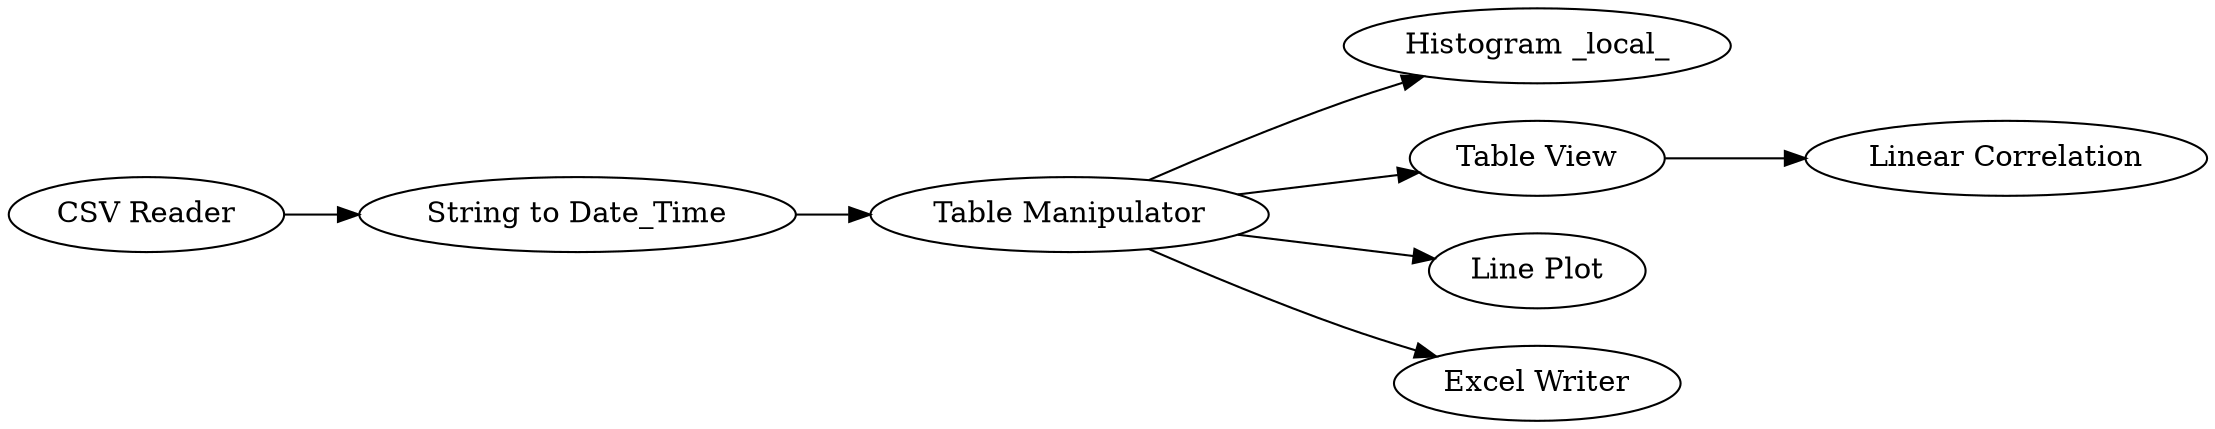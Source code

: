 digraph {
	3 -> 10
	1 -> 4
	4 -> 3
	3 -> 7
	3 -> 6
	3 -> 8
	7 -> 9
	1 [label="CSV Reader"]
	7 [label="Table View"]
	9 [label="Linear Correlation"]
	4 [label="String to Date_Time"]
	6 [label="Line Plot"]
	8 [label="Excel Writer"]
	3 [label="Table Manipulator"]
	10 [label="Histogram _local_"]
	rankdir=LR
}
